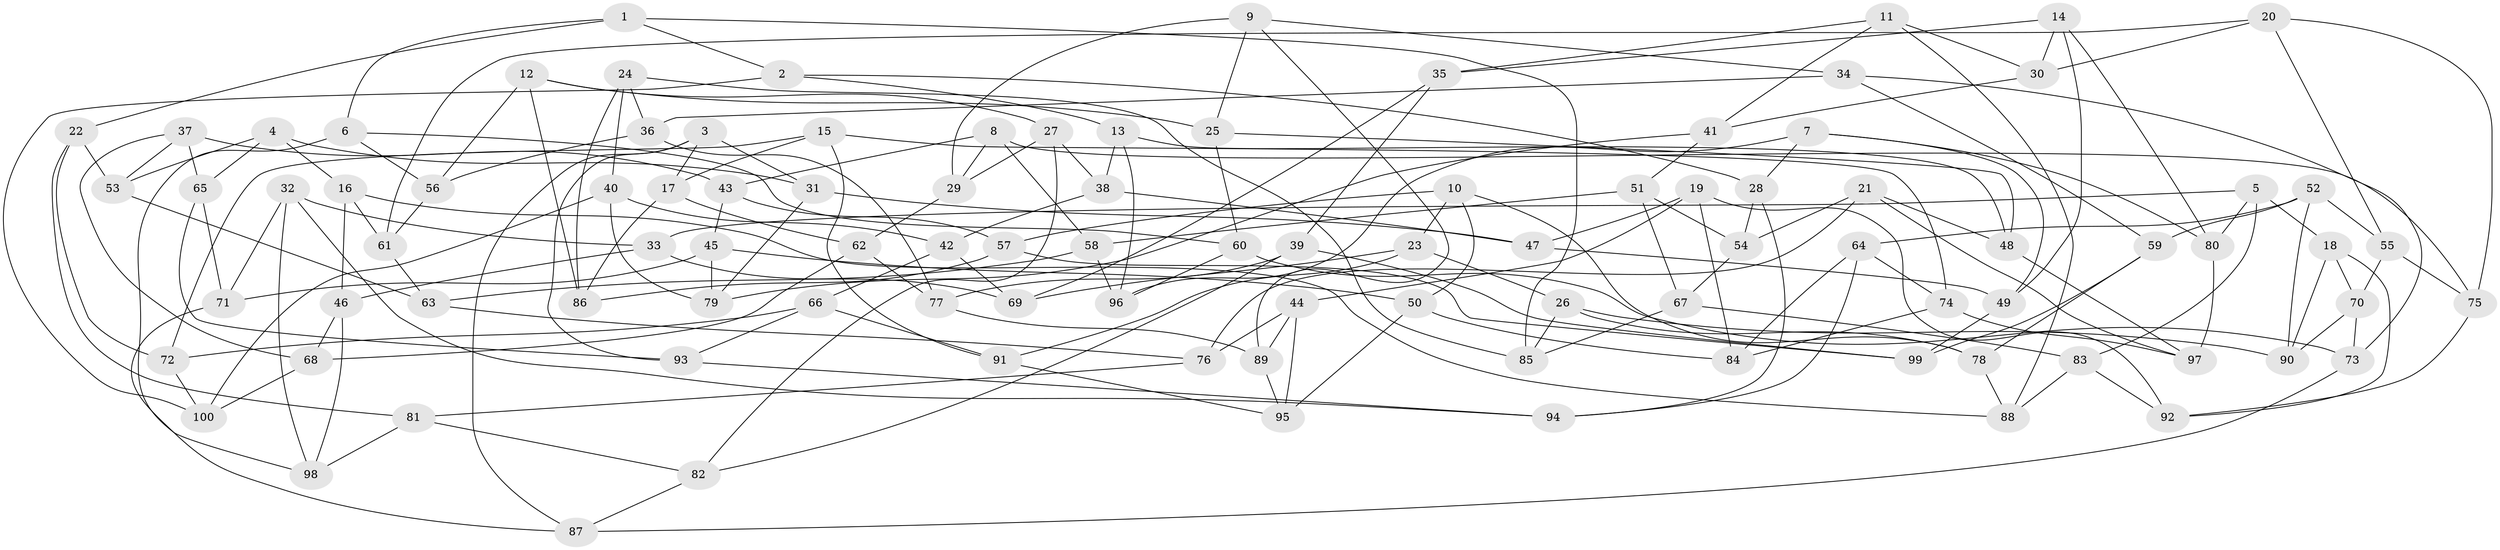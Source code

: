 // Generated by graph-tools (version 1.1) at 2025/11/02/21/25 10:11:16]
// undirected, 100 vertices, 200 edges
graph export_dot {
graph [start="1"]
  node [color=gray90,style=filled];
  1;
  2;
  3;
  4;
  5;
  6;
  7;
  8;
  9;
  10;
  11;
  12;
  13;
  14;
  15;
  16;
  17;
  18;
  19;
  20;
  21;
  22;
  23;
  24;
  25;
  26;
  27;
  28;
  29;
  30;
  31;
  32;
  33;
  34;
  35;
  36;
  37;
  38;
  39;
  40;
  41;
  42;
  43;
  44;
  45;
  46;
  47;
  48;
  49;
  50;
  51;
  52;
  53;
  54;
  55;
  56;
  57;
  58;
  59;
  60;
  61;
  62;
  63;
  64;
  65;
  66;
  67;
  68;
  69;
  70;
  71;
  72;
  73;
  74;
  75;
  76;
  77;
  78;
  79;
  80;
  81;
  82;
  83;
  84;
  85;
  86;
  87;
  88;
  89;
  90;
  91;
  92;
  93;
  94;
  95;
  96;
  97;
  98;
  99;
  100;
  1 -- 2;
  1 -- 6;
  1 -- 22;
  1 -- 85;
  2 -- 100;
  2 -- 13;
  2 -- 28;
  3 -- 31;
  3 -- 87;
  3 -- 93;
  3 -- 17;
  4 -- 53;
  4 -- 65;
  4 -- 31;
  4 -- 16;
  5 -- 33;
  5 -- 80;
  5 -- 18;
  5 -- 83;
  6 -- 60;
  6 -- 98;
  6 -- 56;
  7 -- 49;
  7 -- 96;
  7 -- 80;
  7 -- 28;
  8 -- 43;
  8 -- 75;
  8 -- 58;
  8 -- 29;
  9 -- 29;
  9 -- 34;
  9 -- 89;
  9 -- 25;
  10 -- 23;
  10 -- 50;
  10 -- 57;
  10 -- 78;
  11 -- 41;
  11 -- 30;
  11 -- 35;
  11 -- 88;
  12 -- 56;
  12 -- 86;
  12 -- 25;
  12 -- 27;
  13 -- 48;
  13 -- 38;
  13 -- 96;
  14 -- 80;
  14 -- 30;
  14 -- 35;
  14 -- 49;
  15 -- 72;
  15 -- 91;
  15 -- 17;
  15 -- 74;
  16 -- 46;
  16 -- 61;
  16 -- 88;
  17 -- 86;
  17 -- 62;
  18 -- 90;
  18 -- 92;
  18 -- 70;
  19 -- 47;
  19 -- 92;
  19 -- 84;
  19 -- 44;
  20 -- 61;
  20 -- 75;
  20 -- 30;
  20 -- 55;
  21 -- 76;
  21 -- 97;
  21 -- 54;
  21 -- 48;
  22 -- 72;
  22 -- 81;
  22 -- 53;
  23 -- 26;
  23 -- 69;
  23 -- 91;
  24 -- 40;
  24 -- 86;
  24 -- 85;
  24 -- 36;
  25 -- 48;
  25 -- 60;
  26 -- 90;
  26 -- 85;
  26 -- 78;
  27 -- 29;
  27 -- 82;
  27 -- 38;
  28 -- 94;
  28 -- 54;
  29 -- 62;
  30 -- 41;
  31 -- 47;
  31 -- 79;
  32 -- 71;
  32 -- 33;
  32 -- 98;
  32 -- 94;
  33 -- 46;
  33 -- 69;
  34 -- 73;
  34 -- 36;
  34 -- 59;
  35 -- 39;
  35 -- 69;
  36 -- 77;
  36 -- 56;
  37 -- 43;
  37 -- 53;
  37 -- 65;
  37 -- 68;
  38 -- 47;
  38 -- 42;
  39 -- 82;
  39 -- 77;
  39 -- 99;
  40 -- 42;
  40 -- 100;
  40 -- 79;
  41 -- 79;
  41 -- 51;
  42 -- 66;
  42 -- 69;
  43 -- 45;
  43 -- 57;
  44 -- 76;
  44 -- 95;
  44 -- 89;
  45 -- 50;
  45 -- 71;
  45 -- 79;
  46 -- 68;
  46 -- 98;
  47 -- 49;
  48 -- 97;
  49 -- 99;
  50 -- 84;
  50 -- 95;
  51 -- 54;
  51 -- 67;
  51 -- 58;
  52 -- 90;
  52 -- 59;
  52 -- 55;
  52 -- 64;
  53 -- 63;
  54 -- 67;
  55 -- 75;
  55 -- 70;
  56 -- 61;
  57 -- 86;
  57 -- 99;
  58 -- 96;
  58 -- 63;
  59 -- 99;
  59 -- 78;
  60 -- 73;
  60 -- 96;
  61 -- 63;
  62 -- 68;
  62 -- 77;
  63 -- 76;
  64 -- 94;
  64 -- 84;
  64 -- 74;
  65 -- 93;
  65 -- 71;
  66 -- 91;
  66 -- 93;
  66 -- 72;
  67 -- 85;
  67 -- 83;
  68 -- 100;
  70 -- 73;
  70 -- 90;
  71 -- 87;
  72 -- 100;
  73 -- 87;
  74 -- 84;
  74 -- 97;
  75 -- 92;
  76 -- 81;
  77 -- 89;
  78 -- 88;
  80 -- 97;
  81 -- 98;
  81 -- 82;
  82 -- 87;
  83 -- 92;
  83 -- 88;
  89 -- 95;
  91 -- 95;
  93 -- 94;
}
